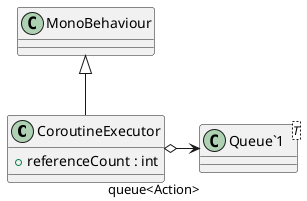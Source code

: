 @startuml
class CoroutineExecutor {
    + referenceCount : int
}
class "Queue`1"<T> {
}
MonoBehaviour <|-- CoroutineExecutor
CoroutineExecutor o-> "queue<Action>" "Queue`1"
@enduml
